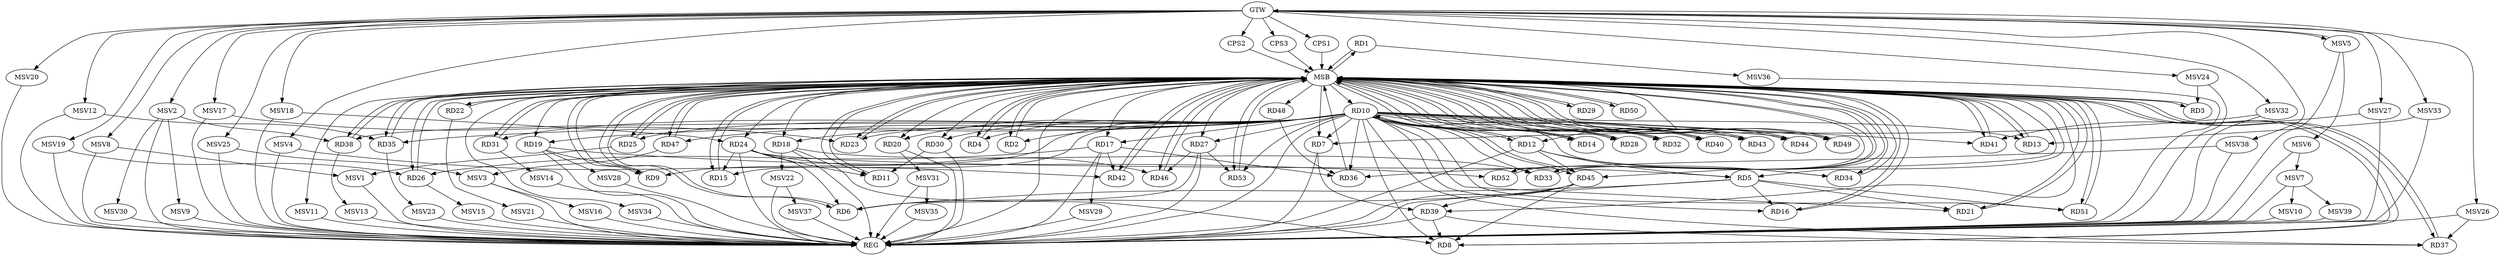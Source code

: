strict digraph G {
  RD1 [ label="RD1" ];
  RD2 [ label="RD2" ];
  RD3 [ label="RD3" ];
  RD4 [ label="RD4" ];
  RD5 [ label="RD5" ];
  RD6 [ label="RD6" ];
  RD7 [ label="RD7" ];
  RD8 [ label="RD8" ];
  RD9 [ label="RD9" ];
  RD10 [ label="RD10" ];
  RD11 [ label="RD11" ];
  RD12 [ label="RD12" ];
  RD13 [ label="RD13" ];
  RD14 [ label="RD14" ];
  RD15 [ label="RD15" ];
  RD16 [ label="RD16" ];
  RD17 [ label="RD17" ];
  RD18 [ label="RD18" ];
  RD19 [ label="RD19" ];
  RD20 [ label="RD20" ];
  RD21 [ label="RD21" ];
  RD22 [ label="RD22" ];
  RD23 [ label="RD23" ];
  RD24 [ label="RD24" ];
  RD25 [ label="RD25" ];
  RD26 [ label="RD26" ];
  RD27 [ label="RD27" ];
  RD28 [ label="RD28" ];
  RD29 [ label="RD29" ];
  RD30 [ label="RD30" ];
  RD31 [ label="RD31" ];
  RD32 [ label="RD32" ];
  RD33 [ label="RD33" ];
  RD34 [ label="RD34" ];
  RD35 [ label="RD35" ];
  RD36 [ label="RD36" ];
  RD37 [ label="RD37" ];
  RD38 [ label="RD38" ];
  RD39 [ label="RD39" ];
  RD40 [ label="RD40" ];
  RD41 [ label="RD41" ];
  RD42 [ label="RD42" ];
  RD43 [ label="RD43" ];
  RD44 [ label="RD44" ];
  RD45 [ label="RD45" ];
  RD46 [ label="RD46" ];
  RD47 [ label="RD47" ];
  RD48 [ label="RD48" ];
  RD49 [ label="RD49" ];
  RD50 [ label="RD50" ];
  RD51 [ label="RD51" ];
  RD52 [ label="RD52" ];
  RD53 [ label="RD53" ];
  CPS1 [ label="CPS1" ];
  CPS2 [ label="CPS2" ];
  CPS3 [ label="CPS3" ];
  GTW [ label="GTW" ];
  REG [ label="REG" ];
  MSB [ label="MSB" ];
  MSV1 [ label="MSV1" ];
  MSV2 [ label="MSV2" ];
  MSV3 [ label="MSV3" ];
  MSV4 [ label="MSV4" ];
  MSV5 [ label="MSV5" ];
  MSV6 [ label="MSV6" ];
  MSV7 [ label="MSV7" ];
  MSV8 [ label="MSV8" ];
  MSV9 [ label="MSV9" ];
  MSV10 [ label="MSV10" ];
  MSV11 [ label="MSV11" ];
  MSV12 [ label="MSV12" ];
  MSV13 [ label="MSV13" ];
  MSV14 [ label="MSV14" ];
  MSV15 [ label="MSV15" ];
  MSV16 [ label="MSV16" ];
  MSV17 [ label="MSV17" ];
  MSV18 [ label="MSV18" ];
  MSV19 [ label="MSV19" ];
  MSV20 [ label="MSV20" ];
  MSV21 [ label="MSV21" ];
  MSV22 [ label="MSV22" ];
  MSV23 [ label="MSV23" ];
  MSV24 [ label="MSV24" ];
  MSV25 [ label="MSV25" ];
  MSV26 [ label="MSV26" ];
  MSV27 [ label="MSV27" ];
  MSV28 [ label="MSV28" ];
  MSV29 [ label="MSV29" ];
  MSV30 [ label="MSV30" ];
  MSV31 [ label="MSV31" ];
  MSV32 [ label="MSV32" ];
  MSV33 [ label="MSV33" ];
  MSV34 [ label="MSV34" ];
  MSV35 [ label="MSV35" ];
  MSV36 [ label="MSV36" ];
  MSV37 [ label="MSV37" ];
  MSV38 [ label="MSV38" ];
  MSV39 [ label="MSV39" ];
  RD5 -> RD6;
  RD12 -> RD5;
  RD5 -> RD16;
  RD5 -> RD21;
  RD24 -> RD5;
  RD5 -> RD51;
  RD24 -> RD6;
  RD27 -> RD6;
  RD45 -> RD6;
  RD10 -> RD7;
  RD7 -> RD39;
  RD10 -> RD8;
  RD18 -> RD8;
  RD39 -> RD8;
  RD45 -> RD8;
  RD19 -> RD9;
  RD12 -> RD10;
  RD10 -> RD21;
  RD10 -> RD32;
  RD10 -> RD36;
  RD10 -> RD44;
  RD45 -> RD10;
  RD10 -> RD53;
  RD24 -> RD11;
  RD30 -> RD11;
  RD12 -> RD34;
  RD12 -> RD45;
  RD24 -> RD15;
  RD17 -> RD26;
  RD17 -> RD36;
  RD17 -> RD42;
  RD18 -> RD33;
  RD19 -> RD52;
  RD24 -> RD46;
  RD27 -> RD46;
  RD27 -> RD53;
  RD48 -> RD36;
  RD39 -> RD37;
  RD45 -> RD39;
  GTW -> CPS1;
  GTW -> CPS2;
  GTW -> CPS3;
  RD5 -> REG;
  RD7 -> REG;
  RD10 -> REG;
  RD12 -> REG;
  RD17 -> REG;
  RD18 -> REG;
  RD19 -> REG;
  RD20 -> REG;
  RD24 -> REG;
  RD27 -> REG;
  RD30 -> REG;
  RD39 -> REG;
  RD45 -> REG;
  RD1 -> MSB;
  MSB -> RD2;
  MSB -> RD8;
  MSB -> RD12;
  MSB -> RD20;
  MSB -> RD26;
  MSB -> RD34;
  MSB -> RD48;
  MSB -> REG;
  RD2 -> MSB;
  MSB -> RD10;
  MSB -> RD17;
  MSB -> RD27;
  MSB -> RD28;
  MSB -> RD33;
  MSB -> RD41;
  MSB -> RD47;
  RD3 -> MSB;
  MSB -> RD9;
  MSB -> RD31;
  MSB -> RD35;
  MSB -> RD44;
  RD4 -> MSB;
  MSB -> RD1;
  MSB -> RD7;
  MSB -> RD16;
  MSB -> RD23;
  MSB -> RD42;
  RD6 -> MSB;
  MSB -> RD14;
  RD8 -> MSB;
  MSB -> RD46;
  MSB -> RD53;
  RD9 -> MSB;
  MSB -> RD29;
  MSB -> RD37;
  MSB -> RD45;
  RD11 -> MSB;
  MSB -> RD19;
  MSB -> RD30;
  RD13 -> MSB;
  MSB -> RD5;
  RD14 -> MSB;
  MSB -> RD39;
  MSB -> RD49;
  RD15 -> MSB;
  MSB -> RD18;
  MSB -> RD32;
  MSB -> RD43;
  RD16 -> MSB;
  MSB -> RD6;
  MSB -> RD40;
  RD21 -> MSB;
  MSB -> RD13;
  MSB -> RD15;
  RD22 -> MSB;
  MSB -> RD38;
  MSB -> RD52;
  RD23 -> MSB;
  RD25 -> MSB;
  RD26 -> MSB;
  MSB -> RD3;
  MSB -> RD4;
  MSB -> RD25;
  RD28 -> MSB;
  MSB -> RD50;
  RD29 -> MSB;
  MSB -> RD24;
  RD31 -> MSB;
  MSB -> RD51;
  RD32 -> MSB;
  RD33 -> MSB;
  MSB -> RD11;
  RD34 -> MSB;
  MSB -> RD22;
  RD35 -> MSB;
  MSB -> RD21;
  RD36 -> MSB;
  RD37 -> MSB;
  RD38 -> MSB;
  RD40 -> MSB;
  RD41 -> MSB;
  RD42 -> MSB;
  RD43 -> MSB;
  RD44 -> MSB;
  RD46 -> MSB;
  RD47 -> MSB;
  RD49 -> MSB;
  RD50 -> MSB;
  RD51 -> MSB;
  RD52 -> MSB;
  RD53 -> MSB;
  CPS1 -> MSB;
  CPS2 -> MSB;
  CPS3 -> MSB;
  RD10 -> RD20;
  RD10 -> RD49;
  RD10 -> RD31;
  RD10 -> RD13;
  RD10 -> RD30;
  RD10 -> RD15;
  RD10 -> RD41;
  RD10 -> RD18;
  RD10 -> RD38;
  RD10 -> RD14;
  RD10 -> RD47;
  RD10 -> RD12;
  RD10 -> RD34;
  RD10 -> RD45;
  RD10 -> RD33;
  RD10 -> RD9;
  RD10 -> RD25;
  RD10 -> RD16;
  RD10 -> RD27;
  RD10 -> RD17;
  RD10 -> RD28;
  RD10 -> RD2;
  RD10 -> RD19;
  RD10 -> RD37;
  RD10 -> RD43;
  RD10 -> RD4;
  RD10 -> RD51;
  RD10 -> RD35;
  RD10 -> RD40;
  RD10 -> RD23;
  RD25 -> MSV1;
  MSV1 -> REG;
  MSV2 -> RD38;
  GTW -> MSV2;
  MSV2 -> REG;
  RD47 -> MSV3;
  MSV3 -> REG;
  MSV4 -> RD42;
  GTW -> MSV4;
  MSV4 -> REG;
  MSV5 -> GTW;
  GTW -> MSV5;
  MSV5 -> REG;
  MSV5 -> MSV6;
  MSV6 -> REG;
  MSV6 -> MSV7;
  MSV7 -> REG;
  MSV8 -> MSV1;
  GTW -> MSV8;
  MSV8 -> REG;
  MSV2 -> MSV9;
  MSV9 -> REG;
  MSV7 -> MSV10;
  MSV10 -> REG;
  MSB -> MSV11;
  MSV11 -> REG;
  MSV12 -> RD35;
  GTW -> MSV12;
  MSV12 -> REG;
  RD38 -> MSV13;
  MSV13 -> REG;
  RD31 -> MSV14;
  MSV14 -> REG;
  RD26 -> MSV15;
  MSV15 -> REG;
  MSV3 -> MSV16;
  MSV16 -> REG;
  MSV17 -> RD23;
  GTW -> MSV17;
  MSV17 -> REG;
  MSV18 -> RD24;
  GTW -> MSV18;
  MSV18 -> REG;
  MSV19 -> RD26;
  GTW -> MSV19;
  MSV19 -> REG;
  GTW -> MSV20;
  MSV20 -> REG;
  RD22 -> MSV21;
  MSV21 -> REG;
  RD18 -> MSV22;
  MSV22 -> REG;
  RD35 -> MSV23;
  MSV23 -> REG;
  MSV24 -> RD3;
  GTW -> MSV24;
  MSV24 -> REG;
  MSV25 -> MSV3;
  GTW -> MSV25;
  MSV25 -> REG;
  MSV26 -> RD37;
  GTW -> MSV26;
  MSV26 -> REG;
  MSV27 -> RD41;
  GTW -> MSV27;
  MSV27 -> REG;
  RD19 -> MSV28;
  MSV28 -> REG;
  RD17 -> MSV29;
  MSV29 -> REG;
  MSV2 -> MSV30;
  MSV30 -> REG;
  RD20 -> MSV31;
  MSV31 -> REG;
  MSV32 -> RD7;
  GTW -> MSV32;
  MSV32 -> REG;
  MSV33 -> RD13;
  GTW -> MSV33;
  MSV33 -> REG;
  MSB -> MSV34;
  MSV34 -> REG;
  MSV31 -> MSV35;
  MSV35 -> REG;
  RD1 -> MSV36;
  MSV36 -> REG;
  MSV22 -> MSV37;
  MSV37 -> REG;
  MSV38 -> RD36;
  GTW -> MSV38;
  MSV38 -> REG;
  MSV7 -> MSV39;
  MSV39 -> REG;
}
